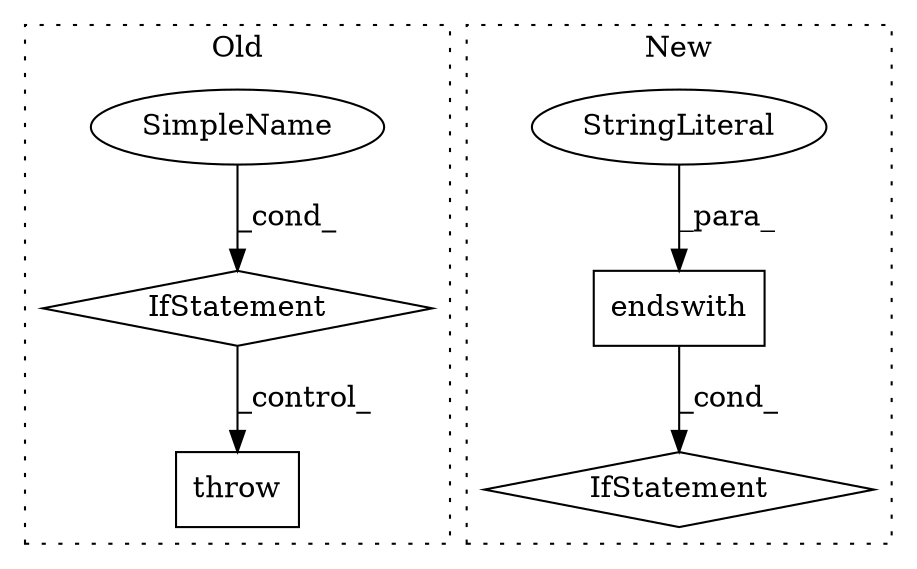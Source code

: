 digraph G {
subgraph cluster0 {
1 [label="throw" a="53" s="10154" l="6" shape="box"];
5 [label="IfStatement" a="25" s="10121,10142" l="4,2" shape="diamond"];
6 [label="SimpleName" a="42" s="" l="" shape="ellipse"];
label = "Old";
style="dotted";
}
subgraph cluster1 {
2 [label="endswith" a="32" s="9952,9964" l="9,1" shape="box"];
3 [label="StringLiteral" a="45" s="9961" l="3" shape="ellipse"];
4 [label="IfStatement" a="25" s="9899,9965" l="4,2" shape="diamond"];
label = "New";
style="dotted";
}
2 -> 4 [label="_cond_"];
3 -> 2 [label="_para_"];
5 -> 1 [label="_control_"];
6 -> 5 [label="_cond_"];
}
